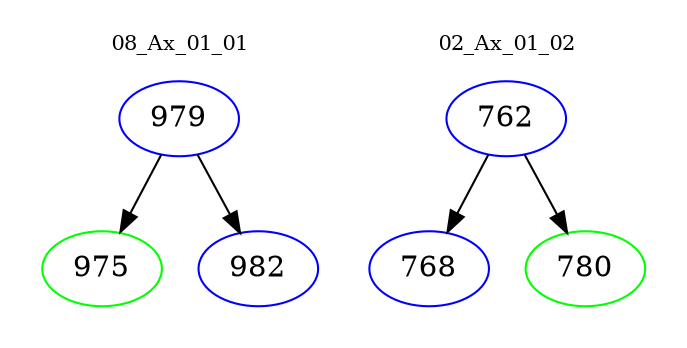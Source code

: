 digraph{
subgraph cluster_0 {
color = white
label = "08_Ax_01_01";
fontsize=10;
T0_979 [label="979", color="blue"]
T0_979 -> T0_975 [color="black"]
T0_975 [label="975", color="green"]
T0_979 -> T0_982 [color="black"]
T0_982 [label="982", color="blue"]
}
subgraph cluster_1 {
color = white
label = "02_Ax_01_02";
fontsize=10;
T1_762 [label="762", color="blue"]
T1_762 -> T1_768 [color="black"]
T1_768 [label="768", color="blue"]
T1_762 -> T1_780 [color="black"]
T1_780 [label="780", color="green"]
}
}
